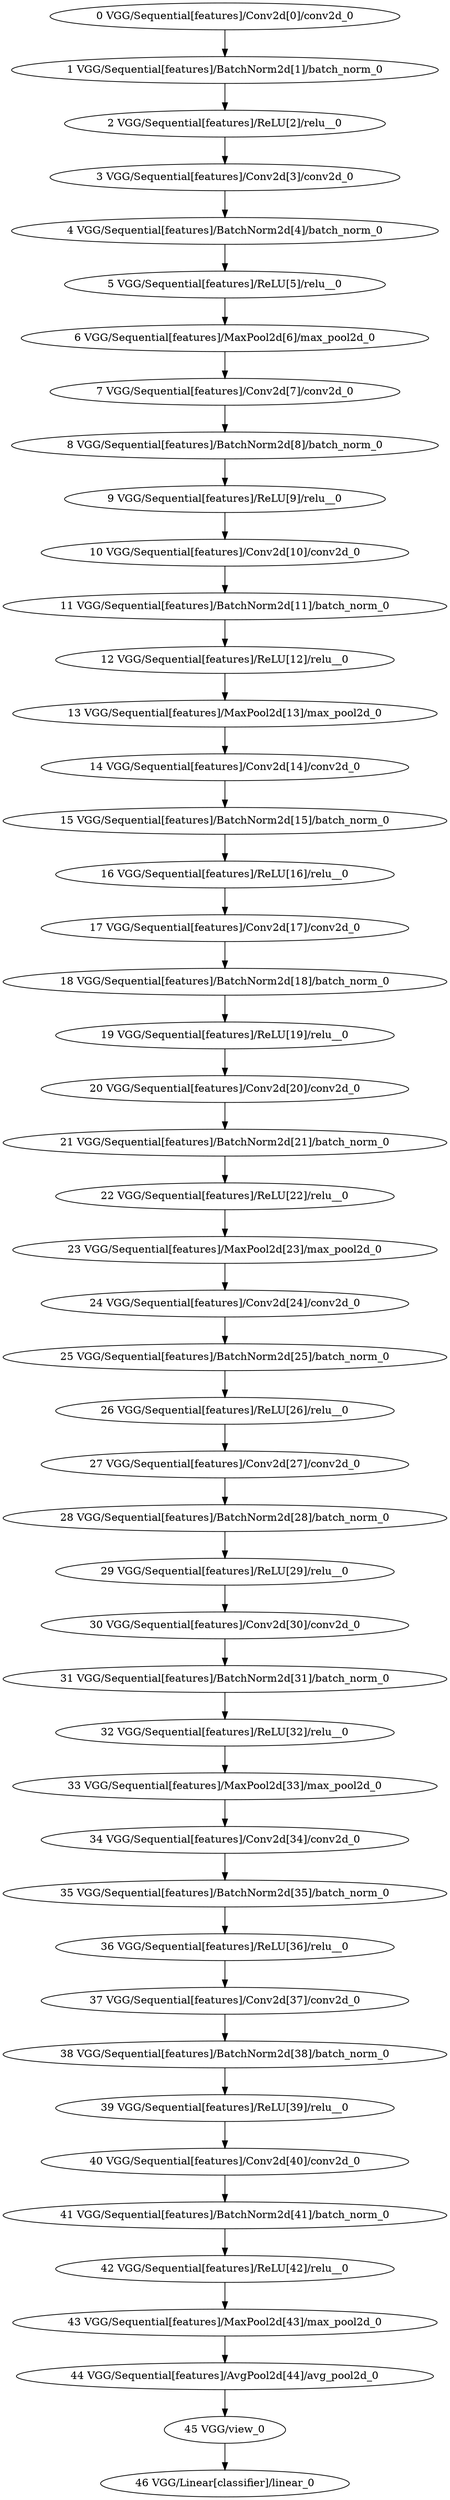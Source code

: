 strict digraph  {
"0 VGG/Sequential[features]/Conv2d[0]/conv2d_0" [id=0, type=conv2d];
"1 VGG/Sequential[features]/BatchNorm2d[1]/batch_norm_0" [id=1, type=batch_norm];
"2 VGG/Sequential[features]/ReLU[2]/relu__0" [id=2, type=relu_];
"3 VGG/Sequential[features]/Conv2d[3]/conv2d_0" [id=3, type=conv2d];
"4 VGG/Sequential[features]/BatchNorm2d[4]/batch_norm_0" [id=4, type=batch_norm];
"5 VGG/Sequential[features]/ReLU[5]/relu__0" [id=5, type=relu_];
"6 VGG/Sequential[features]/MaxPool2d[6]/max_pool2d_0" [id=6, type=max_pool2d];
"7 VGG/Sequential[features]/Conv2d[7]/conv2d_0" [id=7, type=conv2d];
"8 VGG/Sequential[features]/BatchNorm2d[8]/batch_norm_0" [id=8, type=batch_norm];
"9 VGG/Sequential[features]/ReLU[9]/relu__0" [id=9, type=relu_];
"10 VGG/Sequential[features]/Conv2d[10]/conv2d_0" [id=10, type=conv2d];
"11 VGG/Sequential[features]/BatchNorm2d[11]/batch_norm_0" [id=11, type=batch_norm];
"12 VGG/Sequential[features]/ReLU[12]/relu__0" [id=12, type=relu_];
"13 VGG/Sequential[features]/MaxPool2d[13]/max_pool2d_0" [id=13, type=max_pool2d];
"14 VGG/Sequential[features]/Conv2d[14]/conv2d_0" [id=14, type=conv2d];
"15 VGG/Sequential[features]/BatchNorm2d[15]/batch_norm_0" [id=15, type=batch_norm];
"16 VGG/Sequential[features]/ReLU[16]/relu__0" [id=16, type=relu_];
"17 VGG/Sequential[features]/Conv2d[17]/conv2d_0" [id=17, type=conv2d];
"18 VGG/Sequential[features]/BatchNorm2d[18]/batch_norm_0" [id=18, type=batch_norm];
"19 VGG/Sequential[features]/ReLU[19]/relu__0" [id=19, type=relu_];
"20 VGG/Sequential[features]/Conv2d[20]/conv2d_0" [id=20, type=conv2d];
"21 VGG/Sequential[features]/BatchNorm2d[21]/batch_norm_0" [id=21, type=batch_norm];
"22 VGG/Sequential[features]/ReLU[22]/relu__0" [id=22, type=relu_];
"23 VGG/Sequential[features]/MaxPool2d[23]/max_pool2d_0" [id=23, type=max_pool2d];
"24 VGG/Sequential[features]/Conv2d[24]/conv2d_0" [id=24, type=conv2d];
"25 VGG/Sequential[features]/BatchNorm2d[25]/batch_norm_0" [id=25, type=batch_norm];
"26 VGG/Sequential[features]/ReLU[26]/relu__0" [id=26, type=relu_];
"27 VGG/Sequential[features]/Conv2d[27]/conv2d_0" [id=27, type=conv2d];
"28 VGG/Sequential[features]/BatchNorm2d[28]/batch_norm_0" [id=28, type=batch_norm];
"29 VGG/Sequential[features]/ReLU[29]/relu__0" [id=29, type=relu_];
"30 VGG/Sequential[features]/Conv2d[30]/conv2d_0" [id=30, type=conv2d];
"31 VGG/Sequential[features]/BatchNorm2d[31]/batch_norm_0" [id=31, type=batch_norm];
"32 VGG/Sequential[features]/ReLU[32]/relu__0" [id=32, type=relu_];
"33 VGG/Sequential[features]/MaxPool2d[33]/max_pool2d_0" [id=33, type=max_pool2d];
"34 VGG/Sequential[features]/Conv2d[34]/conv2d_0" [id=34, type=conv2d];
"35 VGG/Sequential[features]/BatchNorm2d[35]/batch_norm_0" [id=35, type=batch_norm];
"36 VGG/Sequential[features]/ReLU[36]/relu__0" [id=36, type=relu_];
"37 VGG/Sequential[features]/Conv2d[37]/conv2d_0" [id=37, type=conv2d];
"38 VGG/Sequential[features]/BatchNorm2d[38]/batch_norm_0" [id=38, type=batch_norm];
"39 VGG/Sequential[features]/ReLU[39]/relu__0" [id=39, type=relu_];
"40 VGG/Sequential[features]/Conv2d[40]/conv2d_0" [id=40, type=conv2d];
"41 VGG/Sequential[features]/BatchNorm2d[41]/batch_norm_0" [id=41, type=batch_norm];
"42 VGG/Sequential[features]/ReLU[42]/relu__0" [id=42, type=relu_];
"43 VGG/Sequential[features]/MaxPool2d[43]/max_pool2d_0" [id=43, type=max_pool2d];
"44 VGG/Sequential[features]/AvgPool2d[44]/avg_pool2d_0" [id=44, type=avg_pool2d];
"45 VGG/view_0" [id=45, type=view];
"46 VGG/Linear[classifier]/linear_0" [id=46, type=linear];
"0 VGG/Sequential[features]/Conv2d[0]/conv2d_0" -> "1 VGG/Sequential[features]/BatchNorm2d[1]/batch_norm_0";
"1 VGG/Sequential[features]/BatchNorm2d[1]/batch_norm_0" -> "2 VGG/Sequential[features]/ReLU[2]/relu__0";
"2 VGG/Sequential[features]/ReLU[2]/relu__0" -> "3 VGG/Sequential[features]/Conv2d[3]/conv2d_0";
"3 VGG/Sequential[features]/Conv2d[3]/conv2d_0" -> "4 VGG/Sequential[features]/BatchNorm2d[4]/batch_norm_0";
"4 VGG/Sequential[features]/BatchNorm2d[4]/batch_norm_0" -> "5 VGG/Sequential[features]/ReLU[5]/relu__0";
"5 VGG/Sequential[features]/ReLU[5]/relu__0" -> "6 VGG/Sequential[features]/MaxPool2d[6]/max_pool2d_0";
"6 VGG/Sequential[features]/MaxPool2d[6]/max_pool2d_0" -> "7 VGG/Sequential[features]/Conv2d[7]/conv2d_0";
"7 VGG/Sequential[features]/Conv2d[7]/conv2d_0" -> "8 VGG/Sequential[features]/BatchNorm2d[8]/batch_norm_0";
"8 VGG/Sequential[features]/BatchNorm2d[8]/batch_norm_0" -> "9 VGG/Sequential[features]/ReLU[9]/relu__0";
"9 VGG/Sequential[features]/ReLU[9]/relu__0" -> "10 VGG/Sequential[features]/Conv2d[10]/conv2d_0";
"10 VGG/Sequential[features]/Conv2d[10]/conv2d_0" -> "11 VGG/Sequential[features]/BatchNorm2d[11]/batch_norm_0";
"11 VGG/Sequential[features]/BatchNorm2d[11]/batch_norm_0" -> "12 VGG/Sequential[features]/ReLU[12]/relu__0";
"12 VGG/Sequential[features]/ReLU[12]/relu__0" -> "13 VGG/Sequential[features]/MaxPool2d[13]/max_pool2d_0";
"13 VGG/Sequential[features]/MaxPool2d[13]/max_pool2d_0" -> "14 VGG/Sequential[features]/Conv2d[14]/conv2d_0";
"14 VGG/Sequential[features]/Conv2d[14]/conv2d_0" -> "15 VGG/Sequential[features]/BatchNorm2d[15]/batch_norm_0";
"15 VGG/Sequential[features]/BatchNorm2d[15]/batch_norm_0" -> "16 VGG/Sequential[features]/ReLU[16]/relu__0";
"16 VGG/Sequential[features]/ReLU[16]/relu__0" -> "17 VGG/Sequential[features]/Conv2d[17]/conv2d_0";
"17 VGG/Sequential[features]/Conv2d[17]/conv2d_0" -> "18 VGG/Sequential[features]/BatchNorm2d[18]/batch_norm_0";
"18 VGG/Sequential[features]/BatchNorm2d[18]/batch_norm_0" -> "19 VGG/Sequential[features]/ReLU[19]/relu__0";
"19 VGG/Sequential[features]/ReLU[19]/relu__0" -> "20 VGG/Sequential[features]/Conv2d[20]/conv2d_0";
"20 VGG/Sequential[features]/Conv2d[20]/conv2d_0" -> "21 VGG/Sequential[features]/BatchNorm2d[21]/batch_norm_0";
"21 VGG/Sequential[features]/BatchNorm2d[21]/batch_norm_0" -> "22 VGG/Sequential[features]/ReLU[22]/relu__0";
"22 VGG/Sequential[features]/ReLU[22]/relu__0" -> "23 VGG/Sequential[features]/MaxPool2d[23]/max_pool2d_0";
"23 VGG/Sequential[features]/MaxPool2d[23]/max_pool2d_0" -> "24 VGG/Sequential[features]/Conv2d[24]/conv2d_0";
"24 VGG/Sequential[features]/Conv2d[24]/conv2d_0" -> "25 VGG/Sequential[features]/BatchNorm2d[25]/batch_norm_0";
"25 VGG/Sequential[features]/BatchNorm2d[25]/batch_norm_0" -> "26 VGG/Sequential[features]/ReLU[26]/relu__0";
"26 VGG/Sequential[features]/ReLU[26]/relu__0" -> "27 VGG/Sequential[features]/Conv2d[27]/conv2d_0";
"27 VGG/Sequential[features]/Conv2d[27]/conv2d_0" -> "28 VGG/Sequential[features]/BatchNorm2d[28]/batch_norm_0";
"28 VGG/Sequential[features]/BatchNorm2d[28]/batch_norm_0" -> "29 VGG/Sequential[features]/ReLU[29]/relu__0";
"29 VGG/Sequential[features]/ReLU[29]/relu__0" -> "30 VGG/Sequential[features]/Conv2d[30]/conv2d_0";
"30 VGG/Sequential[features]/Conv2d[30]/conv2d_0" -> "31 VGG/Sequential[features]/BatchNorm2d[31]/batch_norm_0";
"31 VGG/Sequential[features]/BatchNorm2d[31]/batch_norm_0" -> "32 VGG/Sequential[features]/ReLU[32]/relu__0";
"32 VGG/Sequential[features]/ReLU[32]/relu__0" -> "33 VGG/Sequential[features]/MaxPool2d[33]/max_pool2d_0";
"33 VGG/Sequential[features]/MaxPool2d[33]/max_pool2d_0" -> "34 VGG/Sequential[features]/Conv2d[34]/conv2d_0";
"34 VGG/Sequential[features]/Conv2d[34]/conv2d_0" -> "35 VGG/Sequential[features]/BatchNorm2d[35]/batch_norm_0";
"35 VGG/Sequential[features]/BatchNorm2d[35]/batch_norm_0" -> "36 VGG/Sequential[features]/ReLU[36]/relu__0";
"36 VGG/Sequential[features]/ReLU[36]/relu__0" -> "37 VGG/Sequential[features]/Conv2d[37]/conv2d_0";
"37 VGG/Sequential[features]/Conv2d[37]/conv2d_0" -> "38 VGG/Sequential[features]/BatchNorm2d[38]/batch_norm_0";
"38 VGG/Sequential[features]/BatchNorm2d[38]/batch_norm_0" -> "39 VGG/Sequential[features]/ReLU[39]/relu__0";
"39 VGG/Sequential[features]/ReLU[39]/relu__0" -> "40 VGG/Sequential[features]/Conv2d[40]/conv2d_0";
"40 VGG/Sequential[features]/Conv2d[40]/conv2d_0" -> "41 VGG/Sequential[features]/BatchNorm2d[41]/batch_norm_0";
"41 VGG/Sequential[features]/BatchNorm2d[41]/batch_norm_0" -> "42 VGG/Sequential[features]/ReLU[42]/relu__0";
"42 VGG/Sequential[features]/ReLU[42]/relu__0" -> "43 VGG/Sequential[features]/MaxPool2d[43]/max_pool2d_0";
"43 VGG/Sequential[features]/MaxPool2d[43]/max_pool2d_0" -> "44 VGG/Sequential[features]/AvgPool2d[44]/avg_pool2d_0";
"44 VGG/Sequential[features]/AvgPool2d[44]/avg_pool2d_0" -> "45 VGG/view_0";
"45 VGG/view_0" -> "46 VGG/Linear[classifier]/linear_0";
}
